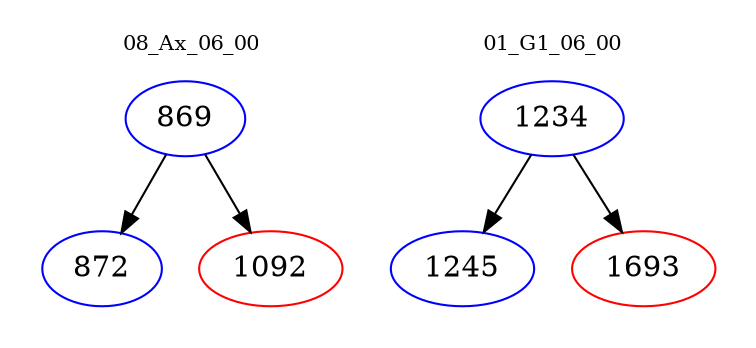 digraph{
subgraph cluster_0 {
color = white
label = "08_Ax_06_00";
fontsize=10;
T0_869 [label="869", color="blue"]
T0_869 -> T0_872 [color="black"]
T0_872 [label="872", color="blue"]
T0_869 -> T0_1092 [color="black"]
T0_1092 [label="1092", color="red"]
}
subgraph cluster_1 {
color = white
label = "01_G1_06_00";
fontsize=10;
T1_1234 [label="1234", color="blue"]
T1_1234 -> T1_1245 [color="black"]
T1_1245 [label="1245", color="blue"]
T1_1234 -> T1_1693 [color="black"]
T1_1693 [label="1693", color="red"]
}
}
